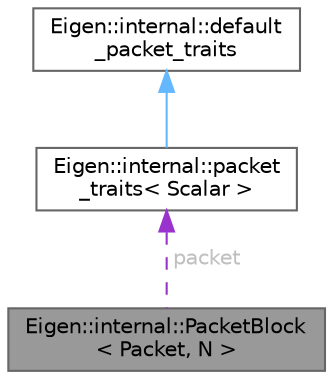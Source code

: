 digraph "Eigen::internal::PacketBlock&lt; Packet, N &gt;"
{
 // LATEX_PDF_SIZE
  bgcolor="transparent";
  edge [fontname=Helvetica,fontsize=10,labelfontname=Helvetica,labelfontsize=10];
  node [fontname=Helvetica,fontsize=10,shape=box,height=0.2,width=0.4];
  Node1 [id="Node000001",label="Eigen::internal::PacketBlock\l\< Packet, N \>",height=0.2,width=0.4,color="gray40", fillcolor="grey60", style="filled", fontcolor="black",tooltip=" "];
  Node2 -> Node1 [id="edge1_Node000001_Node000002",dir="back",color="darkorchid3",style="dashed",tooltip=" ",label=" packet",fontcolor="grey" ];
  Node2 [id="Node000002",label="Eigen::internal::packet\l_traits\< Scalar \>",height=0.2,width=0.4,color="gray40", fillcolor="white", style="filled",URL="$struct_eigen_1_1internal_1_1packet__traits.html",tooltip=" "];
  Node3 -> Node2 [id="edge2_Node000002_Node000003",dir="back",color="steelblue1",style="solid",tooltip=" "];
  Node3 [id="Node000003",label="Eigen::internal::default\l_packet_traits",height=0.2,width=0.4,color="gray40", fillcolor="white", style="filled",URL="$struct_eigen_1_1internal_1_1default__packet__traits.html",tooltip=" "];
}

